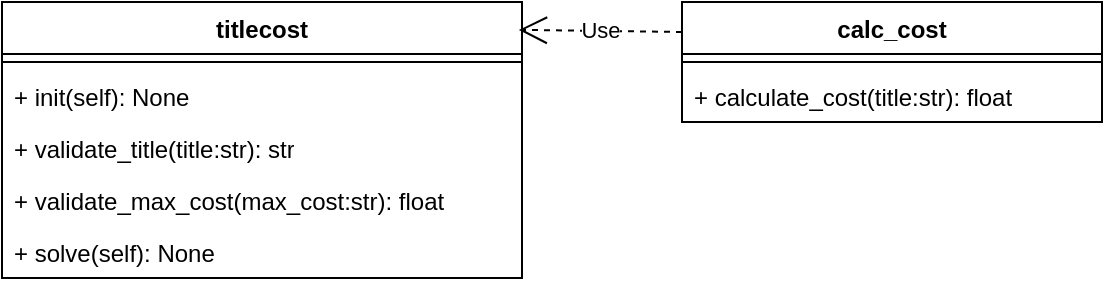 <mxfile version="23.0.2" type="device">
  <diagram name="Page-1" id="gyIW_caL6MRn1Oxgl1rE">
    <mxGraphModel dx="682" dy="438" grid="1" gridSize="10" guides="1" tooltips="1" connect="1" arrows="1" fold="1" page="1" pageScale="1" pageWidth="850" pageHeight="1100" math="0" shadow="0">
      <root>
        <mxCell id="0" />
        <mxCell id="1" parent="0" />
        <mxCell id="-KzzqY5yaJIhlMM3KzsS-1" value="titlecost" style="swimlane;fontStyle=1;align=center;verticalAlign=top;childLayout=stackLayout;horizontal=1;startSize=26;horizontalStack=0;resizeParent=1;resizeParentMax=0;resizeLast=0;collapsible=1;marginBottom=0;whiteSpace=wrap;html=1;" vertex="1" parent="1">
          <mxGeometry x="140" y="90" width="260" height="138" as="geometry" />
        </mxCell>
        <mxCell id="-KzzqY5yaJIhlMM3KzsS-3" value="" style="line;strokeWidth=1;fillColor=none;align=left;verticalAlign=middle;spacingTop=-1;spacingLeft=3;spacingRight=3;rotatable=0;labelPosition=right;points=[];portConstraint=eastwest;strokeColor=inherit;" vertex="1" parent="-KzzqY5yaJIhlMM3KzsS-1">
          <mxGeometry y="26" width="260" height="8" as="geometry" />
        </mxCell>
        <mxCell id="-KzzqY5yaJIhlMM3KzsS-4" value="+ init(self): None" style="text;strokeColor=none;fillColor=none;align=left;verticalAlign=top;spacingLeft=4;spacingRight=4;overflow=hidden;rotatable=0;points=[[0,0.5],[1,0.5]];portConstraint=eastwest;whiteSpace=wrap;html=1;" vertex="1" parent="-KzzqY5yaJIhlMM3KzsS-1">
          <mxGeometry y="34" width="260" height="26" as="geometry" />
        </mxCell>
        <mxCell id="-KzzqY5yaJIhlMM3KzsS-9" value="+ validate_title(title:str): str" style="text;strokeColor=none;fillColor=none;align=left;verticalAlign=top;spacingLeft=4;spacingRight=4;overflow=hidden;rotatable=0;points=[[0,0.5],[1,0.5]];portConstraint=eastwest;whiteSpace=wrap;html=1;" vertex="1" parent="-KzzqY5yaJIhlMM3KzsS-1">
          <mxGeometry y="60" width="260" height="26" as="geometry" />
        </mxCell>
        <mxCell id="-KzzqY5yaJIhlMM3KzsS-10" value="+ validate_max_cost(max_cost:str): float" style="text;strokeColor=none;fillColor=none;align=left;verticalAlign=top;spacingLeft=4;spacingRight=4;overflow=hidden;rotatable=0;points=[[0,0.5],[1,0.5]];portConstraint=eastwest;whiteSpace=wrap;html=1;" vertex="1" parent="-KzzqY5yaJIhlMM3KzsS-1">
          <mxGeometry y="86" width="260" height="26" as="geometry" />
        </mxCell>
        <mxCell id="-KzzqY5yaJIhlMM3KzsS-11" value="+ solve(self): None" style="text;strokeColor=none;fillColor=none;align=left;verticalAlign=top;spacingLeft=4;spacingRight=4;overflow=hidden;rotatable=0;points=[[0,0.5],[1,0.5]];portConstraint=eastwest;whiteSpace=wrap;html=1;" vertex="1" parent="-KzzqY5yaJIhlMM3KzsS-1">
          <mxGeometry y="112" width="260" height="26" as="geometry" />
        </mxCell>
        <mxCell id="-KzzqY5yaJIhlMM3KzsS-5" value="calc_cost" style="swimlane;fontStyle=1;align=center;verticalAlign=top;childLayout=stackLayout;horizontal=1;startSize=26;horizontalStack=0;resizeParent=1;resizeParentMax=0;resizeLast=0;collapsible=1;marginBottom=0;whiteSpace=wrap;html=1;" vertex="1" parent="1">
          <mxGeometry x="480" y="90" width="210" height="60" as="geometry" />
        </mxCell>
        <mxCell id="-KzzqY5yaJIhlMM3KzsS-7" value="" style="line;strokeWidth=1;fillColor=none;align=left;verticalAlign=middle;spacingTop=-1;spacingLeft=3;spacingRight=3;rotatable=0;labelPosition=right;points=[];portConstraint=eastwest;strokeColor=inherit;" vertex="1" parent="-KzzqY5yaJIhlMM3KzsS-5">
          <mxGeometry y="26" width="210" height="8" as="geometry" />
        </mxCell>
        <mxCell id="-KzzqY5yaJIhlMM3KzsS-8" value="+ calculate_cost(title:str): float" style="text;strokeColor=none;fillColor=none;align=left;verticalAlign=top;spacingLeft=4;spacingRight=4;overflow=hidden;rotatable=0;points=[[0,0.5],[1,0.5]];portConstraint=eastwest;whiteSpace=wrap;html=1;" vertex="1" parent="-KzzqY5yaJIhlMM3KzsS-5">
          <mxGeometry y="34" width="210" height="26" as="geometry" />
        </mxCell>
        <mxCell id="-KzzqY5yaJIhlMM3KzsS-12" value="Use" style="endArrow=open;endSize=12;dashed=1;html=1;rounded=0;exitX=0;exitY=0.25;exitDx=0;exitDy=0;entryX=0.994;entryY=0.101;entryDx=0;entryDy=0;entryPerimeter=0;" edge="1" parent="1" source="-KzzqY5yaJIhlMM3KzsS-5" target="-KzzqY5yaJIhlMM3KzsS-1">
          <mxGeometry width="160" relative="1" as="geometry">
            <mxPoint x="460" y="290" as="sourcePoint" />
            <mxPoint x="620" y="290" as="targetPoint" />
          </mxGeometry>
        </mxCell>
      </root>
    </mxGraphModel>
  </diagram>
</mxfile>
